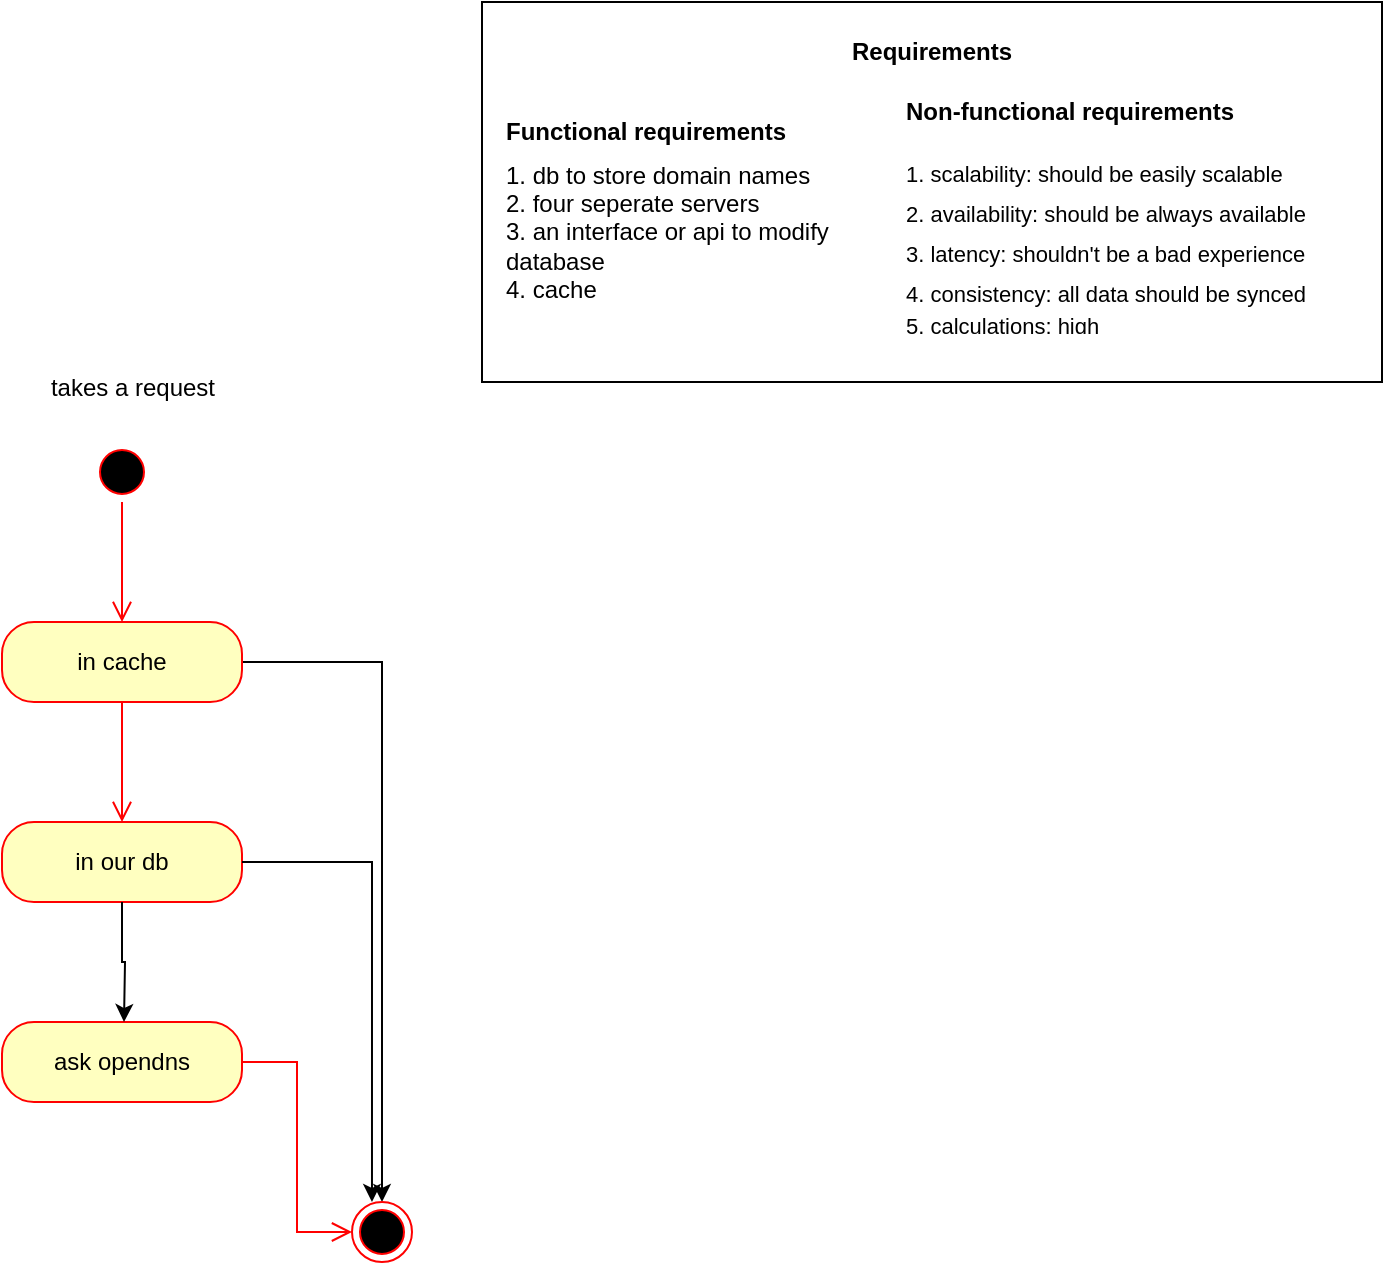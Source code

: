 <mxfile version="26.2.14">
  <diagram name="high-level" id="8-smb9yRM81izmXv1z2y">
    <mxGraphModel dx="2076" dy="620" grid="1" gridSize="10" guides="1" tooltips="1" connect="1" arrows="1" fold="1" page="1" pageScale="1" pageWidth="850" pageHeight="1100" math="0" shadow="0">
      <root>
        <mxCell id="0" />
        <mxCell id="1" parent="0" />
        <mxCell id="9G0C_g3oGiicDgi-TUx9-5" value="" style="rounded=0;whiteSpace=wrap;html=1;" parent="1" vertex="1">
          <mxGeometry x="70" y="50" width="450" height="190" as="geometry" />
        </mxCell>
        <mxCell id="9G0C_g3oGiicDgi-TUx9-6" value="Requirements" style="text;html=1;align=center;verticalAlign=middle;whiteSpace=wrap;rounded=0;fontSize=12;fontStyle=1" parent="1" vertex="1">
          <mxGeometry x="205" y="60" width="180" height="30" as="geometry" />
        </mxCell>
        <mxCell id="9G0C_g3oGiicDgi-TUx9-7" value="" style="ellipse;html=1;shape=startState;fillColor=#000000;strokeColor=#ff0000;" parent="1" vertex="1">
          <mxGeometry x="-125" y="270" width="30" height="30" as="geometry" />
        </mxCell>
        <mxCell id="9G0C_g3oGiicDgi-TUx9-8" value="" style="edgeStyle=orthogonalEdgeStyle;html=1;verticalAlign=bottom;endArrow=open;endSize=8;strokeColor=#ff0000;rounded=0;" parent="1" source="9G0C_g3oGiicDgi-TUx9-7" edge="1">
          <mxGeometry relative="1" as="geometry">
            <mxPoint x="-110" y="360" as="targetPoint" />
          </mxGeometry>
        </mxCell>
        <mxCell id="9G0C_g3oGiicDgi-TUx9-9" value="takes a request&lt;div&gt;&lt;br&gt;&lt;/div&gt;" style="text;html=1;align=center;verticalAlign=middle;resizable=0;points=[];autosize=1;strokeColor=none;fillColor=none;" parent="1" vertex="1">
          <mxGeometry x="-160" y="230" width="110" height="40" as="geometry" />
        </mxCell>
        <mxCell id="9G0C_g3oGiicDgi-TUx9-13" style="edgeStyle=orthogonalEdgeStyle;rounded=0;orthogonalLoop=1;jettySize=auto;html=1;entryX=0.5;entryY=0;entryDx=0;entryDy=0;" parent="1" source="9G0C_g3oGiicDgi-TUx9-10" target="9G0C_g3oGiicDgi-TUx9-12" edge="1">
          <mxGeometry relative="1" as="geometry" />
        </mxCell>
        <mxCell id="9G0C_g3oGiicDgi-TUx9-10" value="in cache" style="rounded=1;whiteSpace=wrap;html=1;arcSize=40;fontColor=#000000;fillColor=#ffffc0;strokeColor=#ff0000;" parent="1" vertex="1">
          <mxGeometry x="-170" y="360" width="120" height="40" as="geometry" />
        </mxCell>
        <mxCell id="9G0C_g3oGiicDgi-TUx9-11" value="" style="edgeStyle=orthogonalEdgeStyle;html=1;verticalAlign=bottom;endArrow=open;endSize=8;strokeColor=#ff0000;rounded=0;" parent="1" source="9G0C_g3oGiicDgi-TUx9-10" edge="1">
          <mxGeometry relative="1" as="geometry">
            <mxPoint x="-110" y="460" as="targetPoint" />
          </mxGeometry>
        </mxCell>
        <mxCell id="9G0C_g3oGiicDgi-TUx9-12" value="" style="ellipse;html=1;shape=endState;fillColor=#000000;strokeColor=#ff0000;" parent="1" vertex="1">
          <mxGeometry x="5" y="650" width="30" height="30" as="geometry" />
        </mxCell>
        <mxCell id="9G0C_g3oGiicDgi-TUx9-14" value="in our db" style="rounded=1;whiteSpace=wrap;html=1;arcSize=40;fontColor=#000000;fillColor=#ffffc0;strokeColor=#ff0000;" parent="1" vertex="1">
          <mxGeometry x="-170" y="460" width="120" height="40" as="geometry" />
        </mxCell>
        <mxCell id="9G0C_g3oGiicDgi-TUx9-15" style="edgeStyle=orthogonalEdgeStyle;rounded=0;orthogonalLoop=1;jettySize=auto;html=1;exitX=1;exitY=0.5;exitDx=0;exitDy=0;entryX=0.333;entryY=0;entryDx=0;entryDy=0;entryPerimeter=0;" parent="1" source="9G0C_g3oGiicDgi-TUx9-14" target="9G0C_g3oGiicDgi-TUx9-12" edge="1">
          <mxGeometry relative="1" as="geometry" />
        </mxCell>
        <mxCell id="9G0C_g3oGiicDgi-TUx9-16" value="ask opendns" style="rounded=1;whiteSpace=wrap;html=1;arcSize=40;fontColor=#000000;fillColor=#ffffc0;strokeColor=#ff0000;" parent="1" vertex="1">
          <mxGeometry x="-170" y="560" width="120" height="40" as="geometry" />
        </mxCell>
        <mxCell id="9G0C_g3oGiicDgi-TUx9-17" value="" style="edgeStyle=orthogonalEdgeStyle;html=1;verticalAlign=bottom;endArrow=open;endSize=8;strokeColor=#ff0000;rounded=0;entryX=0;entryY=0.5;entryDx=0;entryDy=0;" parent="1" source="9G0C_g3oGiicDgi-TUx9-16" target="9G0C_g3oGiicDgi-TUx9-12" edge="1">
          <mxGeometry relative="1" as="geometry">
            <mxPoint x="-110" y="660" as="targetPoint" />
          </mxGeometry>
        </mxCell>
        <mxCell id="9G0C_g3oGiicDgi-TUx9-18" style="edgeStyle=orthogonalEdgeStyle;rounded=0;orthogonalLoop=1;jettySize=auto;html=1;" parent="1" source="9G0C_g3oGiicDgi-TUx9-14" edge="1">
          <mxGeometry relative="1" as="geometry">
            <mxPoint x="-109" y="560" as="targetPoint" />
          </mxGeometry>
        </mxCell>
        <mxCell id="9G0C_g3oGiicDgi-TUx9-19" value="1. db to store domain names&lt;br data--h-bstatus=&quot;0OBSERVED&quot;&gt;2. four seperate servers&lt;div data--h-bstatus=&quot;0OBSERVED&quot;&gt;3. an interface or api to modify database&lt;br data--h-bstatus=&quot;0OBSERVED&quot;&gt;&lt;div data--h-bstatus=&quot;0OBSERVED&quot;&gt;4. cache&lt;/div&gt;&lt;/div&gt;" style="text;html=1;align=left;verticalAlign=middle;whiteSpace=wrap;rounded=0;fontSize=12;" parent="1" vertex="1">
          <mxGeometry x="80" y="130" width="180" height="70" as="geometry" />
        </mxCell>
        <mxCell id="9G0C_g3oGiicDgi-TUx9-20" value="Functional r&lt;span style=&quot;background-color: transparent; color: light-dark(rgb(0, 0, 0), rgb(255, 255, 255));&quot; data--h-bstatus=&quot;0OBSERVED&quot;&gt;equirements&lt;/span&gt;" style="text;html=1;align=left;verticalAlign=middle;whiteSpace=wrap;rounded=0;fontSize=12;fontStyle=1" parent="1" vertex="1">
          <mxGeometry x="80" y="100" width="180" height="30" as="geometry" />
        </mxCell>
        <mxCell id="9G0C_g3oGiicDgi-TUx9-23" value="&lt;h1 data--h-bstatus=&quot;0OBSERVED&quot; style=&quot;margin-top: 0px;&quot;&gt;&lt;span data--h-bstatus=&quot;0OBSERVED&quot; style=&quot;background-color: transparent; color: light-dark(rgb(0, 0, 0), rgb(255, 255, 255));&quot;&gt;&lt;font data--h-bstatus=&quot;0OBSERVED&quot; style=&quot;font-size: 12px;&quot;&gt;Non-functional requirements&lt;/font&gt;&lt;/span&gt;&lt;/h1&gt;&lt;h1 data--h-bstatus=&quot;0OBSERVED&quot; style=&quot;margin-top: 0px; line-height: 0%;&quot;&gt;&lt;span data--h-bstatus=&quot;0OBSERVED&quot; style=&quot;font-weight: 400;&quot;&gt;&lt;font data--h-bstatus=&quot;0OBSERVED&quot; style=&quot;font-size: 11px;&quot;&gt;1. scalability: should be easily scalable&lt;/font&gt;&lt;/span&gt;&lt;/h1&gt;&lt;h1 data--h-bstatus=&quot;0OBSERVED&quot; style=&quot;margin-top: 0px; line-height: 0%;&quot;&gt;&lt;span data--h-bstatus=&quot;0OBSERVED&quot; style=&quot;background-color: transparent; color: light-dark(rgb(0, 0, 0), rgb(255, 255, 255)); font-weight: 400;&quot;&gt;&lt;font data--h-bstatus=&quot;0OBSERVED&quot; style=&quot;font-size: 11px;&quot;&gt;2. availability: should be always available&lt;/font&gt;&lt;/span&gt;&lt;/h1&gt;&lt;h1 data--h-bstatus=&quot;0OBSERVED&quot; style=&quot;margin-top: 0px; line-height: 0%;&quot;&gt;&lt;span data--h-bstatus=&quot;0OBSERVED&quot; style=&quot;background-color: transparent; color: light-dark(rgb(0, 0, 0), rgb(255, 255, 255)); font-weight: 400;&quot;&gt;&lt;font data--h-bstatus=&quot;0OBSERVED&quot; style=&quot;font-size: 11px;&quot;&gt;3. latency: shouldn&#39;t be a bad experience&lt;/font&gt;&lt;/span&gt;&lt;/h1&gt;&lt;h1 data--h-bstatus=&quot;0OBSERVED&quot; style=&quot;margin-top: 0px; line-height: 0%;&quot;&gt;&lt;span data--h-bstatus=&quot;0OBSERVED&quot; style=&quot;background-color: transparent; color: light-dark(rgb(0, 0, 0), rgb(255, 255, 255)); font-weight: normal;&quot;&gt;&lt;font data--h-bstatus=&quot;0OBSERVED&quot; style=&quot;font-size: 11px;&quot;&gt;4. consistency: all data should be synced&lt;/font&gt;&lt;/span&gt;&lt;/h1&gt;&lt;div data--h-bstatus=&quot;0OBSERVED&quot; style=&quot;line-height: 0%;&quot;&gt;&lt;span data--h-bstatus=&quot;0OBSERVED&quot; style=&quot;background-color: transparent; color: light-dark(rgb(0, 0, 0), rgb(255, 255, 255));&quot;&gt;&lt;font data--h-bstatus=&quot;0OBSERVED&quot; style=&quot;font-size: 11px;&quot;&gt;5. calculations: high&lt;/font&gt;&lt;/span&gt;&lt;/div&gt;" style="text;html=1;whiteSpace=wrap;overflow=hidden;rounded=0;" parent="1" vertex="1">
          <mxGeometry x="280" y="80" width="230" height="150" as="geometry" />
        </mxCell>
      </root>
    </mxGraphModel>
  </diagram>
</mxfile>

